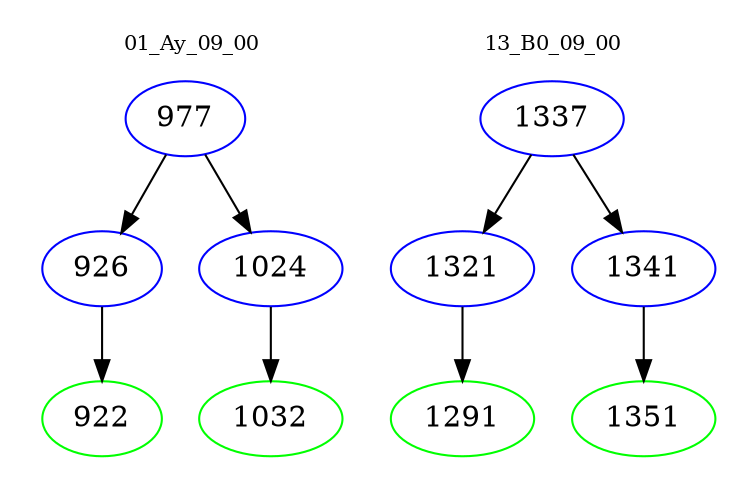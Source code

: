 digraph{
subgraph cluster_0 {
color = white
label = "01_Ay_09_00";
fontsize=10;
T0_977 [label="977", color="blue"]
T0_977 -> T0_926 [color="black"]
T0_926 [label="926", color="blue"]
T0_926 -> T0_922 [color="black"]
T0_922 [label="922", color="green"]
T0_977 -> T0_1024 [color="black"]
T0_1024 [label="1024", color="blue"]
T0_1024 -> T0_1032 [color="black"]
T0_1032 [label="1032", color="green"]
}
subgraph cluster_1 {
color = white
label = "13_B0_09_00";
fontsize=10;
T1_1337 [label="1337", color="blue"]
T1_1337 -> T1_1321 [color="black"]
T1_1321 [label="1321", color="blue"]
T1_1321 -> T1_1291 [color="black"]
T1_1291 [label="1291", color="green"]
T1_1337 -> T1_1341 [color="black"]
T1_1341 [label="1341", color="blue"]
T1_1341 -> T1_1351 [color="black"]
T1_1351 [label="1351", color="green"]
}
}
